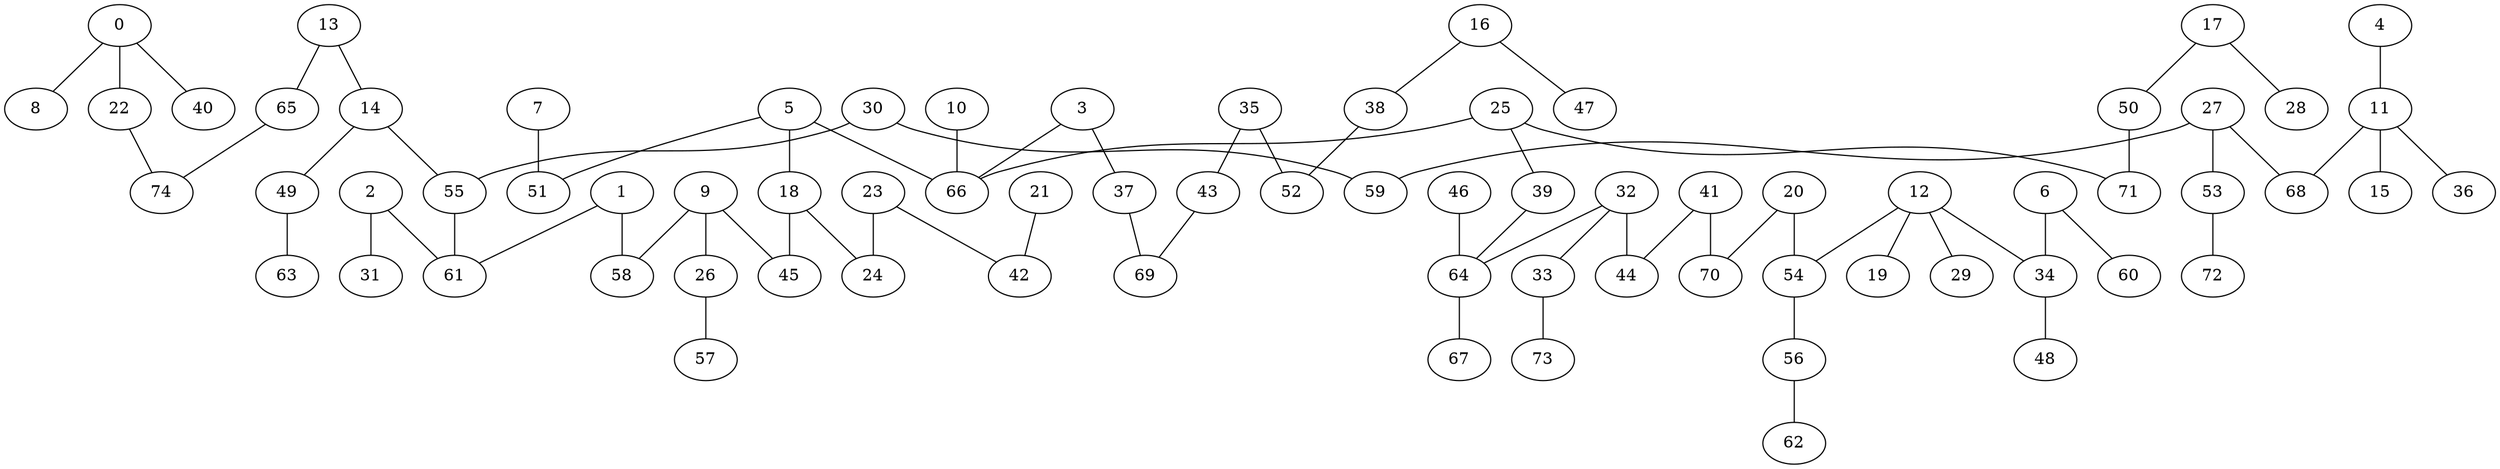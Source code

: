 strict graph {
0;
1;
2;
3;
4;
5;
6;
7;
8;
9;
10;
11;
12;
13;
14;
15;
16;
17;
18;
19;
20;
21;
22;
23;
24;
25;
26;
27;
28;
29;
30;
31;
32;
33;
34;
35;
36;
37;
38;
39;
40;
41;
42;
43;
44;
45;
46;
47;
48;
49;
50;
51;
52;
53;
54;
55;
56;
57;
58;
59;
60;
61;
62;
63;
64;
65;
66;
67;
68;
69;
70;
71;
72;
73;
74;
0 -- 8;
0 -- 40;
0 -- 22;
1 -- 58;
1 -- 61;
2 -- 31;
2 -- 61;
3 -- 37;
3 -- 66;
4 -- 11;
5 -- 51;
5 -- 66;
5 -- 18;
6 -- 60;
6 -- 34;
7 -- 51;
9 -- 26;
9 -- 45;
9 -- 58;
10 -- 66;
11 -- 15;
11 -- 36;
11 -- 68;
12 -- 19;
12 -- 29;
12 -- 34;
12 -- 54;
13 -- 14;
13 -- 65;
14 -- 49;
14 -- 55;
16 -- 47;
16 -- 38;
17 -- 28;
17 -- 50;
18 -- 24;
18 -- 45;
20 -- 54;
20 -- 70;
21 -- 42;
22 -- 74;
23 -- 42;
23 -- 24;
25 -- 71;
25 -- 39;
25 -- 66;
26 -- 57;
27 -- 68;
27 -- 53;
27 -- 59;
30 -- 59;
30 -- 55;
32 -- 44;
32 -- 33;
32 -- 64;
33 -- 73;
34 -- 48;
35 -- 52;
35 -- 43;
37 -- 69;
38 -- 52;
39 -- 64;
41 -- 70;
41 -- 44;
43 -- 69;
46 -- 64;
49 -- 63;
50 -- 71;
53 -- 72;
54 -- 56;
55 -- 61;
56 -- 62;
64 -- 67;
65 -- 74;
}
